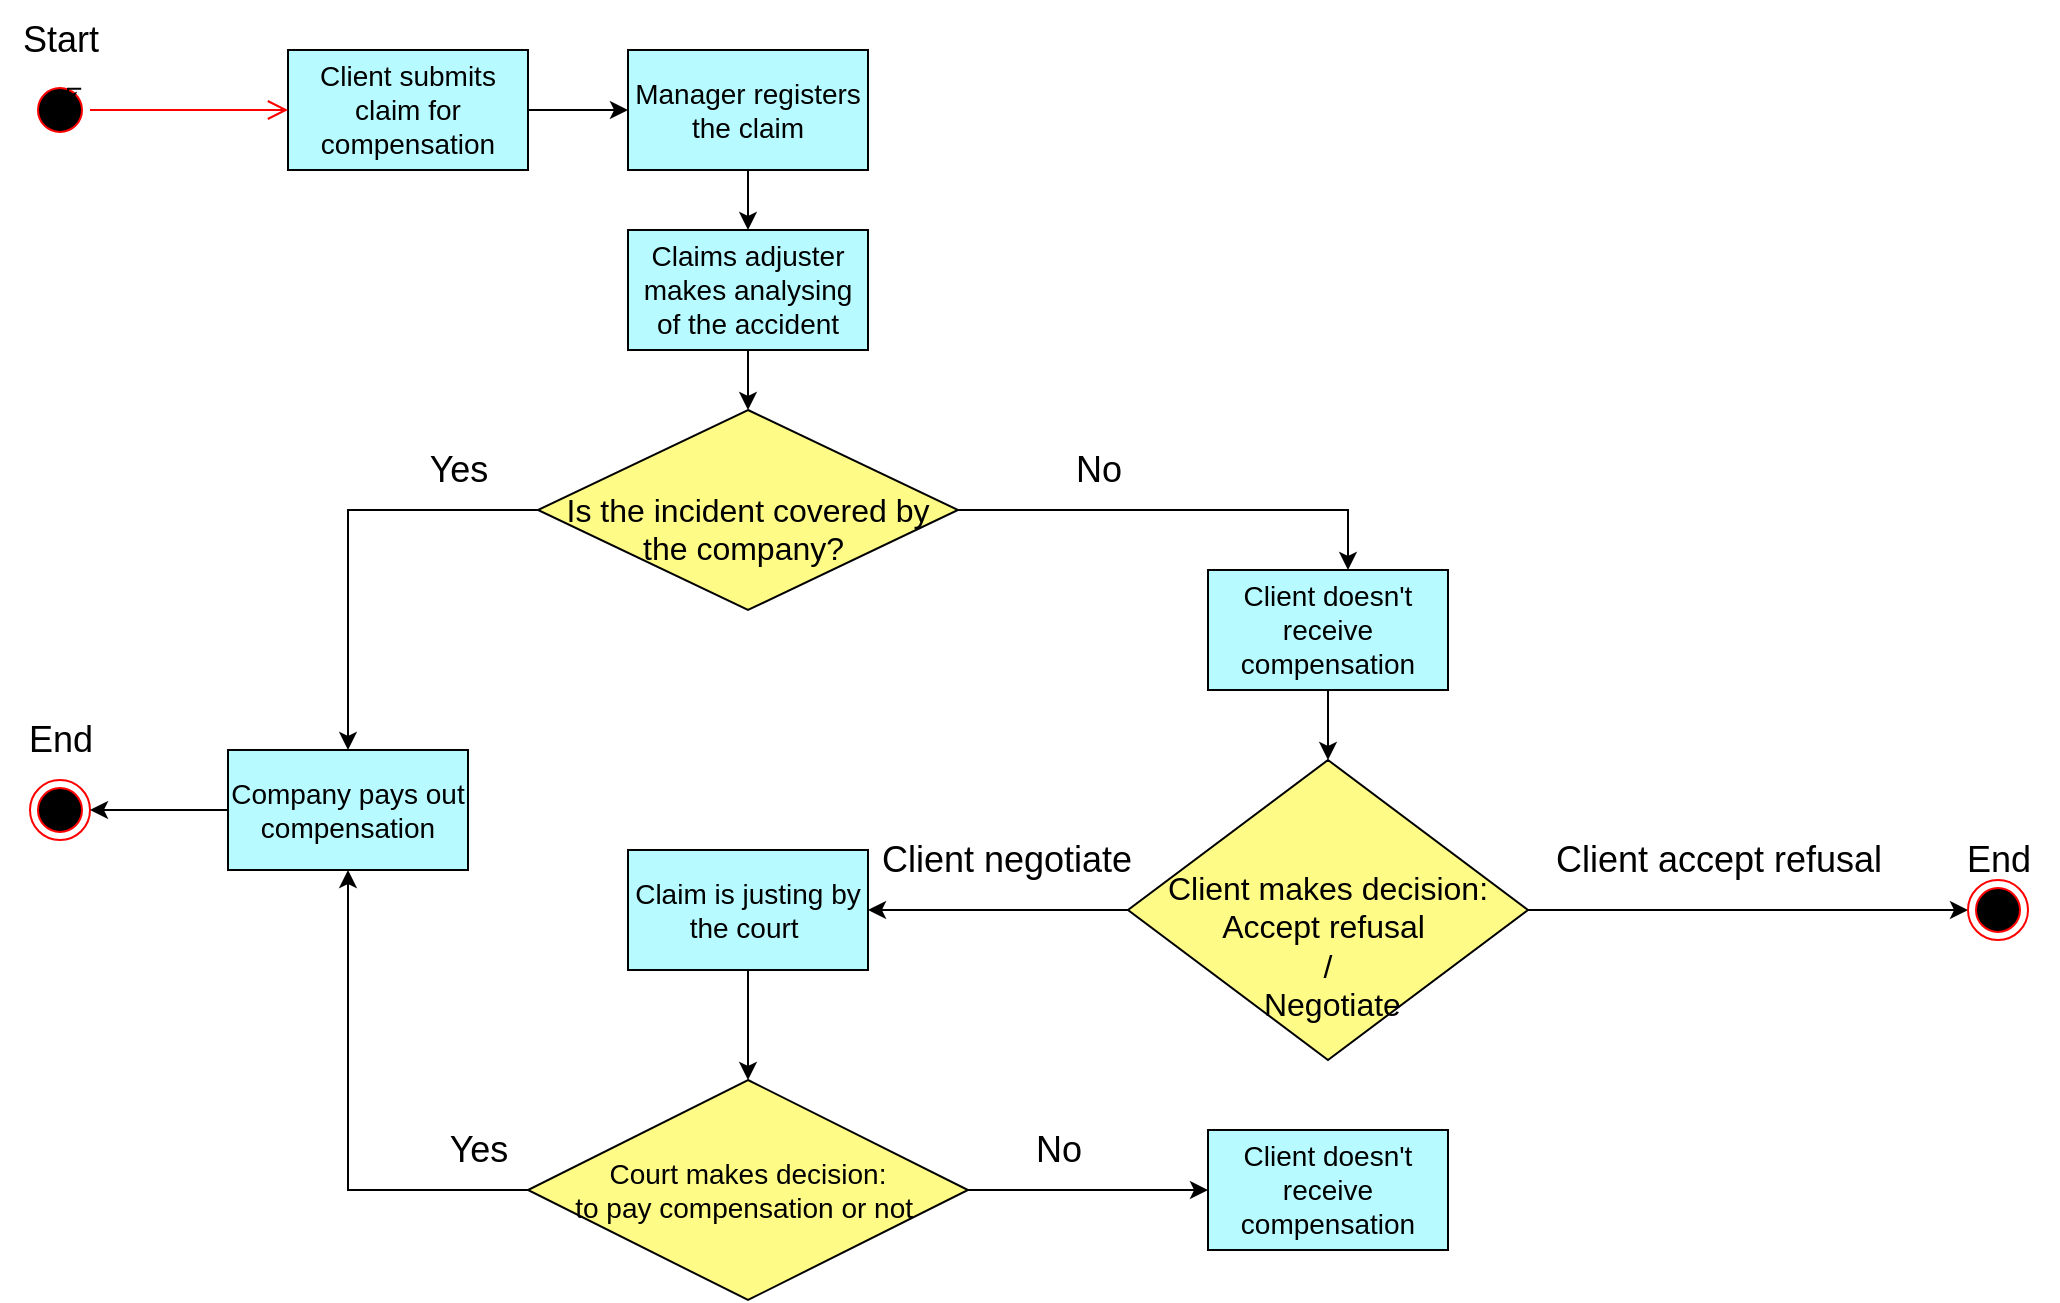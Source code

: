 <mxfile version="26.2.9">
  <diagram name="Page-1" id="X8bI_0Np-TtljYG8_6HT">
    <mxGraphModel dx="248680" dy="130406" grid="1" gridSize="10" guides="1" tooltips="1" connect="1" arrows="1" fold="1" page="1" pageScale="1" pageWidth="827" pageHeight="1169" math="0" shadow="0">
      <root>
        <mxCell id="0" />
        <mxCell id="1" parent="0" />
        <mxCell id="oXraS9KH9jNMzyNp-LBZ-1" value="" style="edgeStyle=orthogonalEdgeStyle;rounded=0;orthogonalLoop=1;jettySize=auto;html=1;" parent="1" source="oXraS9KH9jNMzyNp-LBZ-2" target="oXraS9KH9jNMzyNp-LBZ-4" edge="1">
          <mxGeometry relative="1" as="geometry" />
        </mxCell>
        <mxCell id="oXraS9KH9jNMzyNp-LBZ-2" value="&lt;font style=&quot;font-size: 14px;&quot;&gt;Client submits claim for compensation&lt;/font&gt;" style="rounded=0;whiteSpace=wrap;html=1;fillColor=#B7FAFF;" parent="1" vertex="1">
          <mxGeometry x="-246730" y="-128720" width="120" height="60" as="geometry" />
        </mxCell>
        <mxCell id="oXraS9KH9jNMzyNp-LBZ-3" value="" style="edgeStyle=orthogonalEdgeStyle;rounded=0;orthogonalLoop=1;jettySize=auto;html=1;" parent="1" source="oXraS9KH9jNMzyNp-LBZ-4" target="oXraS9KH9jNMzyNp-LBZ-6" edge="1">
          <mxGeometry relative="1" as="geometry" />
        </mxCell>
        <mxCell id="oXraS9KH9jNMzyNp-LBZ-4" value="&lt;font style=&quot;font-size: 14px;&quot;&gt;Manager registers the claim&lt;/font&gt;" style="rounded=0;whiteSpace=wrap;html=1;fillColor=#B7FAFF;" parent="1" vertex="1">
          <mxGeometry x="-246560" y="-128720" width="120" height="60" as="geometry" />
        </mxCell>
        <mxCell id="oXraS9KH9jNMzyNp-LBZ-38" value="" style="edgeStyle=orthogonalEdgeStyle;rounded=0;orthogonalLoop=1;jettySize=auto;html=1;" parent="1" source="oXraS9KH9jNMzyNp-LBZ-6" target="oXraS9KH9jNMzyNp-LBZ-11" edge="1">
          <mxGeometry relative="1" as="geometry" />
        </mxCell>
        <mxCell id="oXraS9KH9jNMzyNp-LBZ-6" value="&lt;font style=&quot;font-size: 14px;&quot;&gt;Claims adjuster makes analysing of the accident&lt;/font&gt;" style="rounded=0;whiteSpace=wrap;html=1;fillColor=#B7FAFF;" parent="1" vertex="1">
          <mxGeometry x="-246560" y="-128630" width="120" height="60" as="geometry" />
        </mxCell>
        <mxCell id="oXraS9KH9jNMzyNp-LBZ-42" style="edgeStyle=orthogonalEdgeStyle;rounded=0;orthogonalLoop=1;jettySize=auto;html=1;" parent="1" source="oXraS9KH9jNMzyNp-LBZ-11" target="oXraS9KH9jNMzyNp-LBZ-13" edge="1">
          <mxGeometry relative="1" as="geometry">
            <Array as="points">
              <mxPoint x="-246200" y="-128490" />
            </Array>
          </mxGeometry>
        </mxCell>
        <mxCell id="oXraS9KH9jNMzyNp-LBZ-59" style="edgeStyle=orthogonalEdgeStyle;rounded=0;orthogonalLoop=1;jettySize=auto;html=1;" parent="1" source="oXraS9KH9jNMzyNp-LBZ-11" target="oXraS9KH9jNMzyNp-LBZ-47" edge="1">
          <mxGeometry relative="1" as="geometry" />
        </mxCell>
        <mxCell id="oXraS9KH9jNMzyNp-LBZ-11" value="&lt;div&gt;&lt;span style=&quot;font-size: medium; background-color: transparent; color: light-dark(rgb(0, 0, 0), rgb(255, 255, 255));&quot;&gt;&lt;br&gt;&lt;/span&gt;&lt;/div&gt;&lt;div&gt;&lt;span style=&quot;font-size: medium; background-color: transparent; color: light-dark(rgb(0, 0, 0), rgb(255, 255, 255));&quot;&gt;Is the incident covered by the company?&amp;nbsp;&lt;/span&gt;&lt;/div&gt;" style="rhombus;whiteSpace=wrap;html=1;fillColor=#FFFB87;" parent="1" vertex="1">
          <mxGeometry x="-246605" y="-128540" width="210" height="100" as="geometry" />
        </mxCell>
        <mxCell id="oXraS9KH9jNMzyNp-LBZ-12" value="" style="edgeStyle=orthogonalEdgeStyle;rounded=0;orthogonalLoop=1;jettySize=auto;html=1;" parent="1" source="oXraS9KH9jNMzyNp-LBZ-13" target="oXraS9KH9jNMzyNp-LBZ-17" edge="1">
          <mxGeometry relative="1" as="geometry" />
        </mxCell>
        <mxCell id="oXraS9KH9jNMzyNp-LBZ-13" value="&lt;font style=&quot;font-size: 14px;&quot;&gt;Client doesn&#39;t receive compensation&lt;/font&gt;" style="rounded=0;whiteSpace=wrap;html=1;fillColor=#B7FAFF;" parent="1" vertex="1">
          <mxGeometry x="-246270" y="-128460" width="120" height="60" as="geometry" />
        </mxCell>
        <mxCell id="oXraS9KH9jNMzyNp-LBZ-41" value="" style="edgeStyle=orthogonalEdgeStyle;rounded=0;orthogonalLoop=1;jettySize=auto;html=1;" parent="1" source="oXraS9KH9jNMzyNp-LBZ-17" target="oXraS9KH9jNMzyNp-LBZ-40" edge="1">
          <mxGeometry relative="1" as="geometry" />
        </mxCell>
        <mxCell id="oXraS9KH9jNMzyNp-LBZ-44" style="edgeStyle=orthogonalEdgeStyle;rounded=0;orthogonalLoop=1;jettySize=auto;html=1;entryX=0;entryY=0.5;entryDx=0;entryDy=0;" parent="1" source="oXraS9KH9jNMzyNp-LBZ-17" target="oXraS9KH9jNMzyNp-LBZ-34" edge="1">
          <mxGeometry relative="1" as="geometry" />
        </mxCell>
        <mxCell id="oXraS9KH9jNMzyNp-LBZ-17" value="&lt;div&gt;&lt;font style=&quot;font-size: 14px;&quot;&gt;&lt;br&gt;&lt;/font&gt;&lt;/div&gt;&lt;div&gt;&lt;font size=&quot;3&quot;&gt;&lt;br&gt;&lt;/font&gt;&lt;/div&gt;&lt;div&gt;&lt;font size=&quot;3&quot;&gt;Client makes decision:&lt;/font&gt;&lt;/div&gt;&lt;font size=&quot;3&quot;&gt;Accept refusal&amp;nbsp;&lt;/font&gt;&lt;div&gt;&lt;font size=&quot;3&quot;&gt;/&lt;/font&gt;&lt;div&gt;&lt;font size=&quot;3&quot;&gt;&amp;nbsp;Negotiate&lt;/font&gt;&lt;/div&gt;&lt;/div&gt;" style="rhombus;whiteSpace=wrap;html=1;fillColor=#FFFB87;" parent="1" vertex="1">
          <mxGeometry x="-246310" y="-128365" width="200" height="150" as="geometry" />
        </mxCell>
        <mxCell id="oXraS9KH9jNMzyNp-LBZ-18" value="" style="ellipse;html=1;shape=endState;fillColor=#000000;strokeColor=#ff0000;" parent="1" vertex="1">
          <mxGeometry x="-246859" y="-128355" width="30" height="30" as="geometry" />
        </mxCell>
        <mxCell id="oXraS9KH9jNMzyNp-LBZ-19" value="" style="ellipse;html=1;shape=startState;fillColor=#000000;strokeColor=#ff0000;" parent="1" vertex="1">
          <mxGeometry x="-246859" y="-128705" width="30" height="30" as="geometry" />
        </mxCell>
        <mxCell id="oXraS9KH9jNMzyNp-LBZ-20" value="" style="edgeStyle=orthogonalEdgeStyle;html=1;verticalAlign=bottom;endArrow=open;endSize=8;strokeColor=#ff0000;rounded=0;entryX=0;entryY=0.5;entryDx=0;entryDy=0;" parent="1" source="oXraS9KH9jNMzyNp-LBZ-19" target="oXraS9KH9jNMzyNp-LBZ-2" edge="1">
          <mxGeometry relative="1" as="geometry">
            <mxPoint x="-246800" y="-128740" as="targetPoint" />
            <Array as="points">
              <mxPoint x="-246844" y="-128690" />
            </Array>
          </mxGeometry>
        </mxCell>
        <mxCell id="oXraS9KH9jNMzyNp-LBZ-21" value="&lt;font style=&quot;font-size: 18px;&quot;&gt;Start&lt;/font&gt;" style="text;html=1;align=center;verticalAlign=middle;resizable=0;points=[];autosize=1;strokeColor=none;fillColor=none;" parent="1" vertex="1">
          <mxGeometry x="-246874" y="-128745" width="60" height="40" as="geometry" />
        </mxCell>
        <mxCell id="oXraS9KH9jNMzyNp-LBZ-23" value="&lt;font style=&quot;font-size: 18px;&quot;&gt;Client negotiate&lt;/font&gt;" style="text;html=1;align=center;verticalAlign=middle;resizable=0;points=[];autosize=1;strokeColor=none;fillColor=none;rotation=0;" parent="1" vertex="1">
          <mxGeometry x="-246446" y="-128335" width="150" height="40" as="geometry" />
        </mxCell>
        <mxCell id="oXraS9KH9jNMzyNp-LBZ-25" value="&lt;font style=&quot;font-size: 18px;&quot;&gt;Yes&lt;/font&gt;" style="text;html=1;align=center;verticalAlign=middle;resizable=0;points=[];autosize=1;strokeColor=none;fillColor=none;" parent="1" vertex="1">
          <mxGeometry x="-246670" y="-128530" width="50" height="40" as="geometry" />
        </mxCell>
        <mxCell id="oXraS9KH9jNMzyNp-LBZ-28" value="&lt;font style=&quot;font-size: 18px;&quot;&gt;Client accept refusal&lt;/font&gt;" style="text;html=1;align=center;verticalAlign=middle;resizable=0;points=[];autosize=1;strokeColor=none;fillColor=none;" parent="1" vertex="1">
          <mxGeometry x="-246110" y="-128335" width="190" height="40" as="geometry" />
        </mxCell>
        <mxCell id="oXraS9KH9jNMzyNp-LBZ-34" value="" style="ellipse;html=1;shape=endState;fillColor=#000000;strokeColor=#ff0000;" parent="1" vertex="1">
          <mxGeometry x="-245890" y="-128305" width="30" height="30" as="geometry" />
        </mxCell>
        <mxCell id="oXraS9KH9jNMzyNp-LBZ-36" style="edgeStyle=orthogonalEdgeStyle;rounded=0;orthogonalLoop=1;jettySize=auto;html=1;exitX=0.5;exitY=1;exitDx=0;exitDy=0;" parent="1" source="oXraS9KH9jNMzyNp-LBZ-11" target="oXraS9KH9jNMzyNp-LBZ-11" edge="1">
          <mxGeometry relative="1" as="geometry" />
        </mxCell>
        <mxCell id="oXraS9KH9jNMzyNp-LBZ-46" value="" style="edgeStyle=orthogonalEdgeStyle;rounded=0;orthogonalLoop=1;jettySize=auto;html=1;" parent="1" source="oXraS9KH9jNMzyNp-LBZ-40" target="oXraS9KH9jNMzyNp-LBZ-45" edge="1">
          <mxGeometry relative="1" as="geometry" />
        </mxCell>
        <mxCell id="oXraS9KH9jNMzyNp-LBZ-40" value="&lt;font style=&quot;font-size: 14px;&quot;&gt;Claim is justing by the court&amp;nbsp;&lt;/font&gt;" style="rounded=0;whiteSpace=wrap;html=1;fillColor=#B7FAFF;" parent="1" vertex="1">
          <mxGeometry x="-246560" y="-128320" width="120" height="60" as="geometry" />
        </mxCell>
        <mxCell id="oXraS9KH9jNMzyNp-LBZ-43" value="&lt;font style=&quot;font-size: 18px;&quot;&gt;End&lt;/font&gt;" style="text;html=1;align=center;verticalAlign=middle;resizable=0;points=[];autosize=1;strokeColor=none;fillColor=none;" parent="1" vertex="1">
          <mxGeometry x="-245905" y="-128335" width="60" height="40" as="geometry" />
        </mxCell>
        <mxCell id="oXraS9KH9jNMzyNp-LBZ-49" style="edgeStyle=orthogonalEdgeStyle;rounded=0;orthogonalLoop=1;jettySize=auto;html=1;entryX=0;entryY=0.5;entryDx=0;entryDy=0;" parent="1" source="oXraS9KH9jNMzyNp-LBZ-45" target="oXraS9KH9jNMzyNp-LBZ-48" edge="1">
          <mxGeometry relative="1" as="geometry" />
        </mxCell>
        <mxCell id="oXraS9KH9jNMzyNp-LBZ-58" style="edgeStyle=orthogonalEdgeStyle;rounded=0;orthogonalLoop=1;jettySize=auto;html=1;entryX=0.5;entryY=1;entryDx=0;entryDy=0;" parent="1" source="oXraS9KH9jNMzyNp-LBZ-45" target="oXraS9KH9jNMzyNp-LBZ-47" edge="1">
          <mxGeometry relative="1" as="geometry" />
        </mxCell>
        <mxCell id="oXraS9KH9jNMzyNp-LBZ-45" value="&lt;div&gt;&lt;span style=&quot;background-color: transparent; color: light-dark(rgb(0, 0, 0), rgb(255, 255, 255));&quot;&gt;&lt;font style=&quot;font-size: 14px;&quot;&gt;Court makes decision:&lt;/font&gt;&lt;/span&gt;&lt;/div&gt;&lt;font style=&quot;font-size: 14px;&quot;&gt;to pay compensation&amp;nbsp;or not&amp;nbsp;&lt;/font&gt;" style="rhombus;whiteSpace=wrap;html=1;fillColor=#FFFB87;" parent="1" vertex="1">
          <mxGeometry x="-246610" y="-128205" width="220" height="110" as="geometry" />
        </mxCell>
        <mxCell id="oXraS9KH9jNMzyNp-LBZ-64" style="edgeStyle=orthogonalEdgeStyle;rounded=0;orthogonalLoop=1;jettySize=auto;html=1;entryX=1;entryY=0.5;entryDx=0;entryDy=0;" parent="1" source="oXraS9KH9jNMzyNp-LBZ-47" target="oXraS9KH9jNMzyNp-LBZ-18" edge="1">
          <mxGeometry relative="1" as="geometry" />
        </mxCell>
        <mxCell id="oXraS9KH9jNMzyNp-LBZ-47" value="&lt;font style=&quot;font-size: 14px;&quot;&gt;Company pays out compensation&lt;/font&gt;" style="rounded=0;whiteSpace=wrap;html=1;fillColor=#B7FAFF;" parent="1" vertex="1">
          <mxGeometry x="-246760" y="-128370" width="120" height="60" as="geometry" />
        </mxCell>
        <mxCell id="oXraS9KH9jNMzyNp-LBZ-48" value="&lt;font style=&quot;font-size: 14px;&quot;&gt;Client doesn&#39;t receive compensation&lt;/font&gt;" style="rounded=0;whiteSpace=wrap;html=1;fillColor=#B7FAFF;" parent="1" vertex="1">
          <mxGeometry x="-246270" y="-128180" width="120" height="60" as="geometry" />
        </mxCell>
        <mxCell id="oXraS9KH9jNMzyNp-LBZ-52" value="&lt;font style=&quot;font-size: 18px;&quot;&gt;No&lt;/font&gt;" style="text;html=1;align=center;verticalAlign=middle;resizable=0;points=[];autosize=1;strokeColor=none;fillColor=none;" parent="1" vertex="1">
          <mxGeometry x="-246370" y="-128190" width="50" height="40" as="geometry" />
        </mxCell>
        <mxCell id="oXraS9KH9jNMzyNp-LBZ-53" value="&lt;font style=&quot;font-size: 18px;&quot;&gt;Yes&lt;/font&gt;" style="text;html=1;align=center;verticalAlign=middle;resizable=0;points=[];autosize=1;strokeColor=none;fillColor=none;" parent="1" vertex="1">
          <mxGeometry x="-246660" y="-128190" width="50" height="40" as="geometry" />
        </mxCell>
        <mxCell id="oXraS9KH9jNMzyNp-LBZ-60" value="&lt;font style=&quot;font-size: 18px;&quot;&gt;End&lt;/font&gt;" style="text;html=1;align=center;verticalAlign=middle;resizable=0;points=[];autosize=1;strokeColor=none;fillColor=none;" parent="1" vertex="1">
          <mxGeometry x="-246874" y="-128395" width="60" height="40" as="geometry" />
        </mxCell>
        <mxCell id="oXraS9KH9jNMzyNp-LBZ-62" value="&lt;span style=&quot;font-size: 18px;&quot;&gt;No&lt;/span&gt;" style="text;html=1;align=center;verticalAlign=middle;resizable=0;points=[];autosize=1;strokeColor=none;fillColor=none;" parent="1" vertex="1">
          <mxGeometry x="-246350" y="-128530" width="50" height="40" as="geometry" />
        </mxCell>
        <mxCell id="oXraS9KH9jNMzyNp-LBZ-65" style="edgeStyle=orthogonalEdgeStyle;rounded=0;orthogonalLoop=1;jettySize=auto;html=1;exitX=1;exitY=0;exitDx=0;exitDy=0;entryX=0.633;entryY=0.5;entryDx=0;entryDy=0;entryPerimeter=0;" parent="1" source="oXraS9KH9jNMzyNp-LBZ-19" target="oXraS9KH9jNMzyNp-LBZ-19" edge="1">
          <mxGeometry relative="1" as="geometry" />
        </mxCell>
      </root>
    </mxGraphModel>
  </diagram>
</mxfile>
